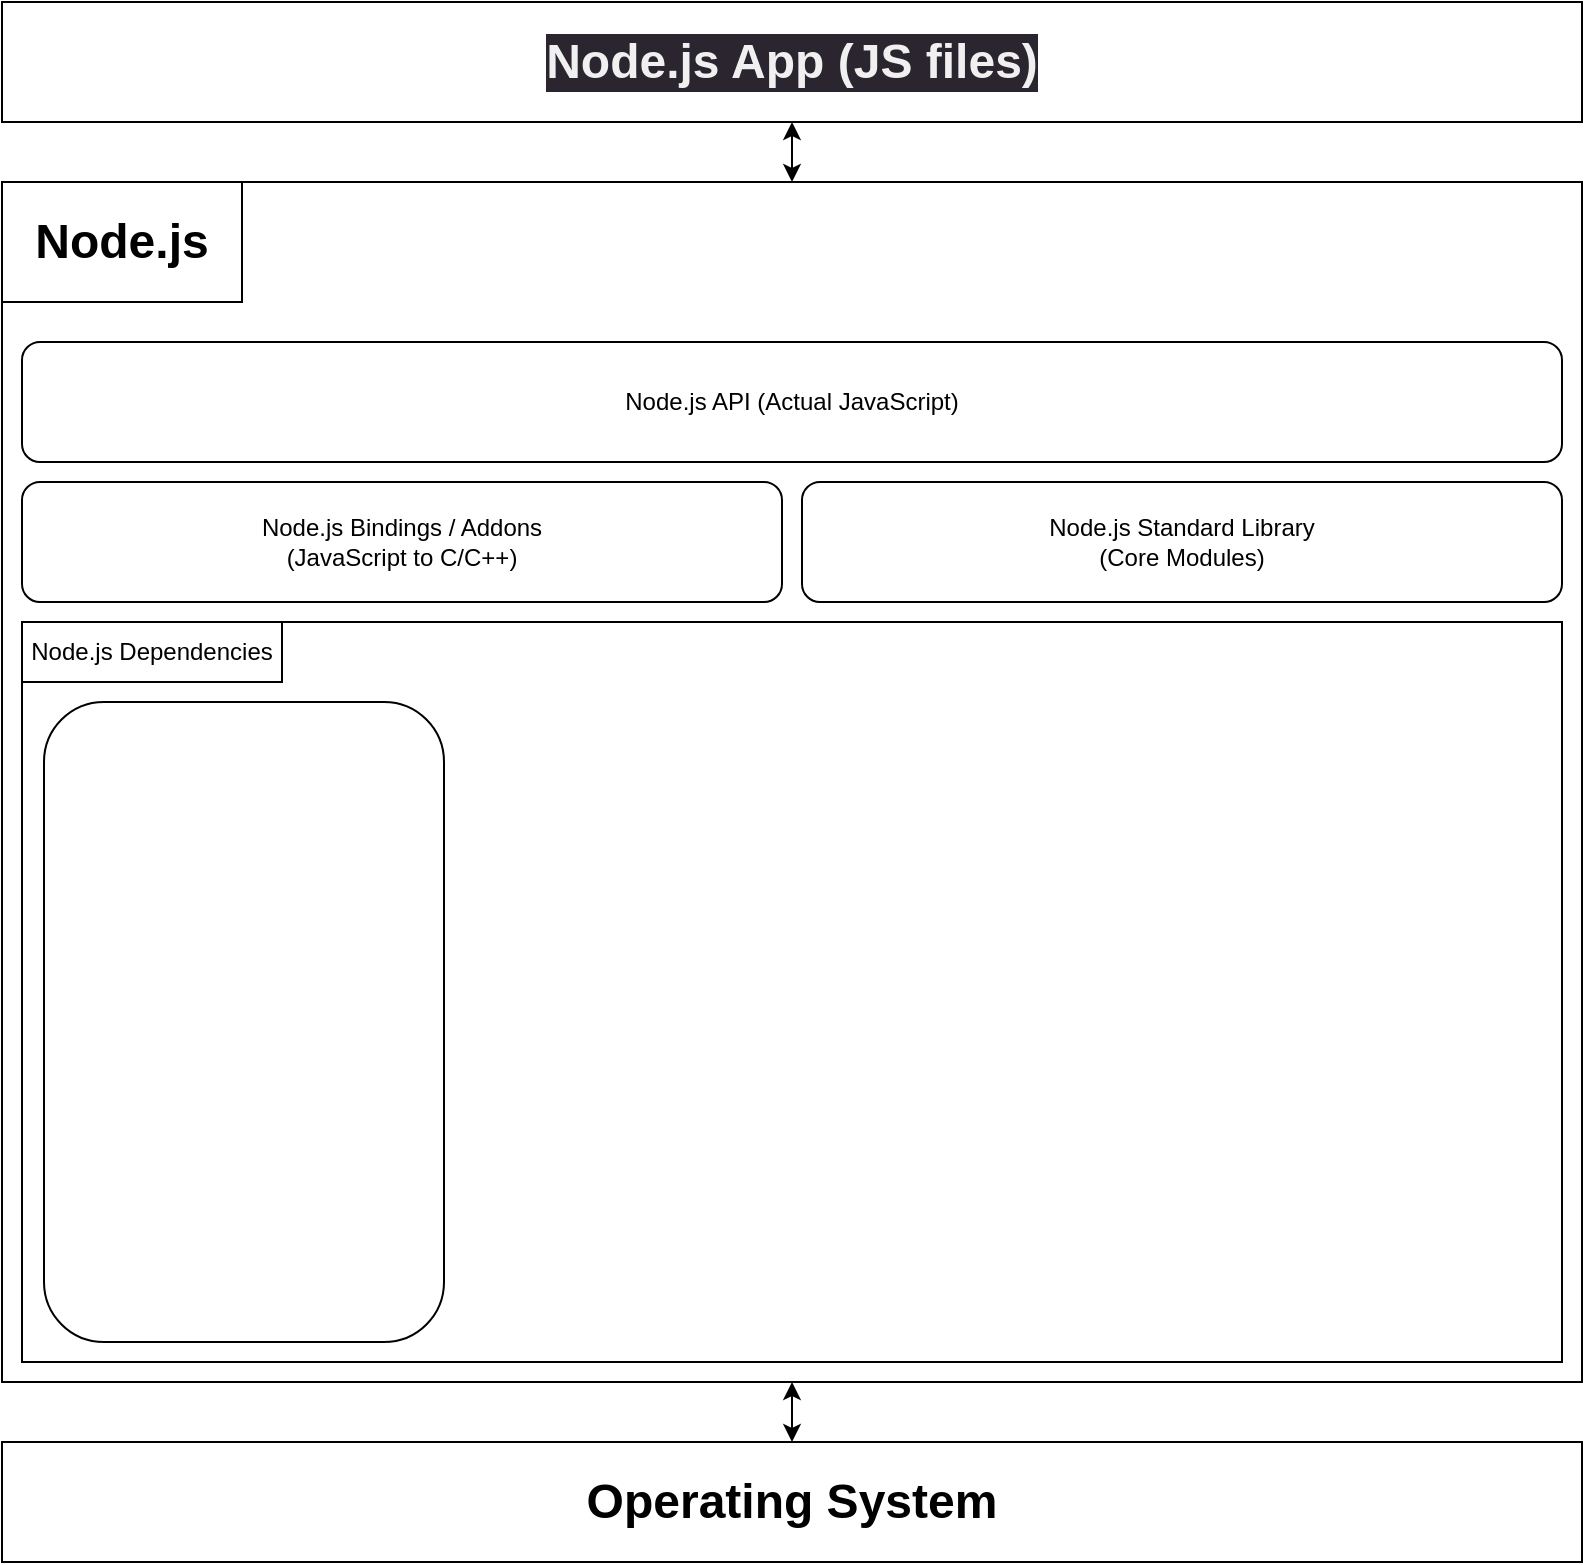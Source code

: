 <mxfile version="21.3.6" type="github">
  <diagram name="Page-1" id="nG4e7N0qLoZxv2Oh2Jfd">
    <mxGraphModel dx="1383" dy="886" grid="1" gridSize="10" guides="1" tooltips="1" connect="1" arrows="1" fold="1" page="1" pageScale="1" pageWidth="827" pageHeight="1169" math="0" shadow="0">
      <root>
        <mxCell id="0" />
        <mxCell id="1" parent="0" />
        <mxCell id="Y9WInYze6emRyN7cUV4Y-33" value="" style="edgeStyle=orthogonalEdgeStyle;rounded=0;orthogonalLoop=1;jettySize=auto;html=1;startArrow=classic;startFill=1;" edge="1" parent="1" source="Y9WInYze6emRyN7cUV4Y-3" target="Y9WInYze6emRyN7cUV4Y-32">
          <mxGeometry relative="1" as="geometry" />
        </mxCell>
        <mxCell id="Y9WInYze6emRyN7cUV4Y-3" value="" style="group;movable=0;resizable=0;rotatable=0;deletable=0;editable=0;locked=1;connectable=0;" vertex="1" connectable="0" parent="1">
          <mxGeometry x="19" y="230" width="790" height="600" as="geometry" />
        </mxCell>
        <mxCell id="Y9WInYze6emRyN7cUV4Y-1" value="&lt;h1&gt;&lt;br&gt;&lt;/h1&gt;" style="rounded=0;whiteSpace=wrap;html=1;movable=0;resizable=0;rotatable=0;deletable=0;editable=0;locked=1;connectable=0;" vertex="1" parent="Y9WInYze6emRyN7cUV4Y-3">
          <mxGeometry width="790" height="600" as="geometry" />
        </mxCell>
        <mxCell id="Y9WInYze6emRyN7cUV4Y-2" value="&lt;h1&gt;Node.js&lt;/h1&gt;" style="rounded=0;whiteSpace=wrap;html=1;movable=0;resizable=0;rotatable=0;deletable=0;editable=0;locked=1;connectable=0;" vertex="1" parent="Y9WInYze6emRyN7cUV4Y-3">
          <mxGeometry width="120" height="60" as="geometry" />
        </mxCell>
        <mxCell id="Y9WInYze6emRyN7cUV4Y-10" value="Node.js Standard Library&lt;br&gt;(Core Modules)" style="rounded=1;whiteSpace=wrap;html=1;movable=0;resizable=0;rotatable=0;deletable=0;editable=0;locked=1;connectable=0;" vertex="1" parent="Y9WInYze6emRyN7cUV4Y-3">
          <mxGeometry x="400" y="150" width="380" height="60" as="geometry" />
        </mxCell>
        <mxCell id="Y9WInYze6emRyN7cUV4Y-20" value="Node.js Bindings / Addons&lt;br&gt;(JavaScript to C/C++)" style="rounded=1;whiteSpace=wrap;html=1;movable=0;resizable=0;rotatable=0;deletable=0;editable=0;locked=1;connectable=0;" vertex="1" parent="Y9WInYze6emRyN7cUV4Y-3">
          <mxGeometry x="10" y="150" width="380" height="60" as="geometry" />
        </mxCell>
        <mxCell id="Y9WInYze6emRyN7cUV4Y-27" value="Node.js API (Actual JavaScript)" style="rounded=1;whiteSpace=wrap;html=1;movable=0;resizable=0;rotatable=0;deletable=0;editable=0;locked=1;connectable=0;" vertex="1" parent="Y9WInYze6emRyN7cUV4Y-3">
          <mxGeometry x="10" y="80" width="770" height="60" as="geometry" />
        </mxCell>
        <mxCell id="Y9WInYze6emRyN7cUV4Y-28" value="" style="rounded=0;whiteSpace=wrap;html=1;movable=0;resizable=0;rotatable=0;deletable=0;editable=0;locked=1;connectable=0;" vertex="1" parent="Y9WInYze6emRyN7cUV4Y-3">
          <mxGeometry x="10" y="220" width="770" height="370" as="geometry" />
        </mxCell>
        <mxCell id="Y9WInYze6emRyN7cUV4Y-29" value="Node.js Dependencies" style="rounded=0;whiteSpace=wrap;html=1;movable=0;resizable=0;rotatable=0;deletable=0;editable=0;locked=1;connectable=0;" vertex="1" parent="Y9WInYze6emRyN7cUV4Y-3">
          <mxGeometry x="10" y="220" width="130" height="30" as="geometry" />
        </mxCell>
        <mxCell id="Y9WInYze6emRyN7cUV4Y-13" value="&lt;meta charset=&quot;utf-8&quot;&gt;&lt;h1 style=&quot;border-color: rgb(0, 0, 0); color: rgb(240, 240, 240); font-family: Helvetica; font-style: normal; font-variant-ligatures: normal; font-variant-caps: normal; letter-spacing: normal; orphans: 2; text-align: center; text-indent: 0px; text-transform: none; widows: 2; word-spacing: 0px; -webkit-text-stroke-width: 0px; background-color: rgb(42, 37, 47); text-decoration-thickness: initial; text-decoration-style: initial; text-decoration-color: initial;&quot;&gt;Node.js App (JS files)&lt;/h1&gt;" style="whiteSpace=wrap;html=1;rounded=0;movable=0;resizable=0;rotatable=0;deletable=0;editable=0;locked=1;connectable=0;" vertex="1" parent="1">
          <mxGeometry x="19" y="140" width="790" height="60" as="geometry" />
        </mxCell>
        <mxCell id="Y9WInYze6emRyN7cUV4Y-14" value="" style="edgeStyle=orthogonalEdgeStyle;rounded=0;orthogonalLoop=1;jettySize=auto;html=1;startArrow=classic;startFill=1;movable=0;resizable=0;rotatable=0;deletable=0;editable=0;locked=1;connectable=0;" edge="1" parent="1" source="Y9WInYze6emRyN7cUV4Y-1" target="Y9WInYze6emRyN7cUV4Y-13">
          <mxGeometry relative="1" as="geometry" />
        </mxCell>
        <mxCell id="Y9WInYze6emRyN7cUV4Y-30" value="" style="rounded=1;whiteSpace=wrap;html=1;" vertex="1" parent="1">
          <mxGeometry x="40" y="490" width="200" height="320" as="geometry" />
        </mxCell>
        <mxCell id="Y9WInYze6emRyN7cUV4Y-32" value="&lt;h1&gt;Operating System&lt;/h1&gt;" style="whiteSpace=wrap;html=1;movable=0;resizable=0;rotatable=0;deletable=0;editable=0;locked=1;connectable=0;" vertex="1" parent="1">
          <mxGeometry x="19" y="860" width="790" height="60" as="geometry" />
        </mxCell>
      </root>
    </mxGraphModel>
  </diagram>
</mxfile>
